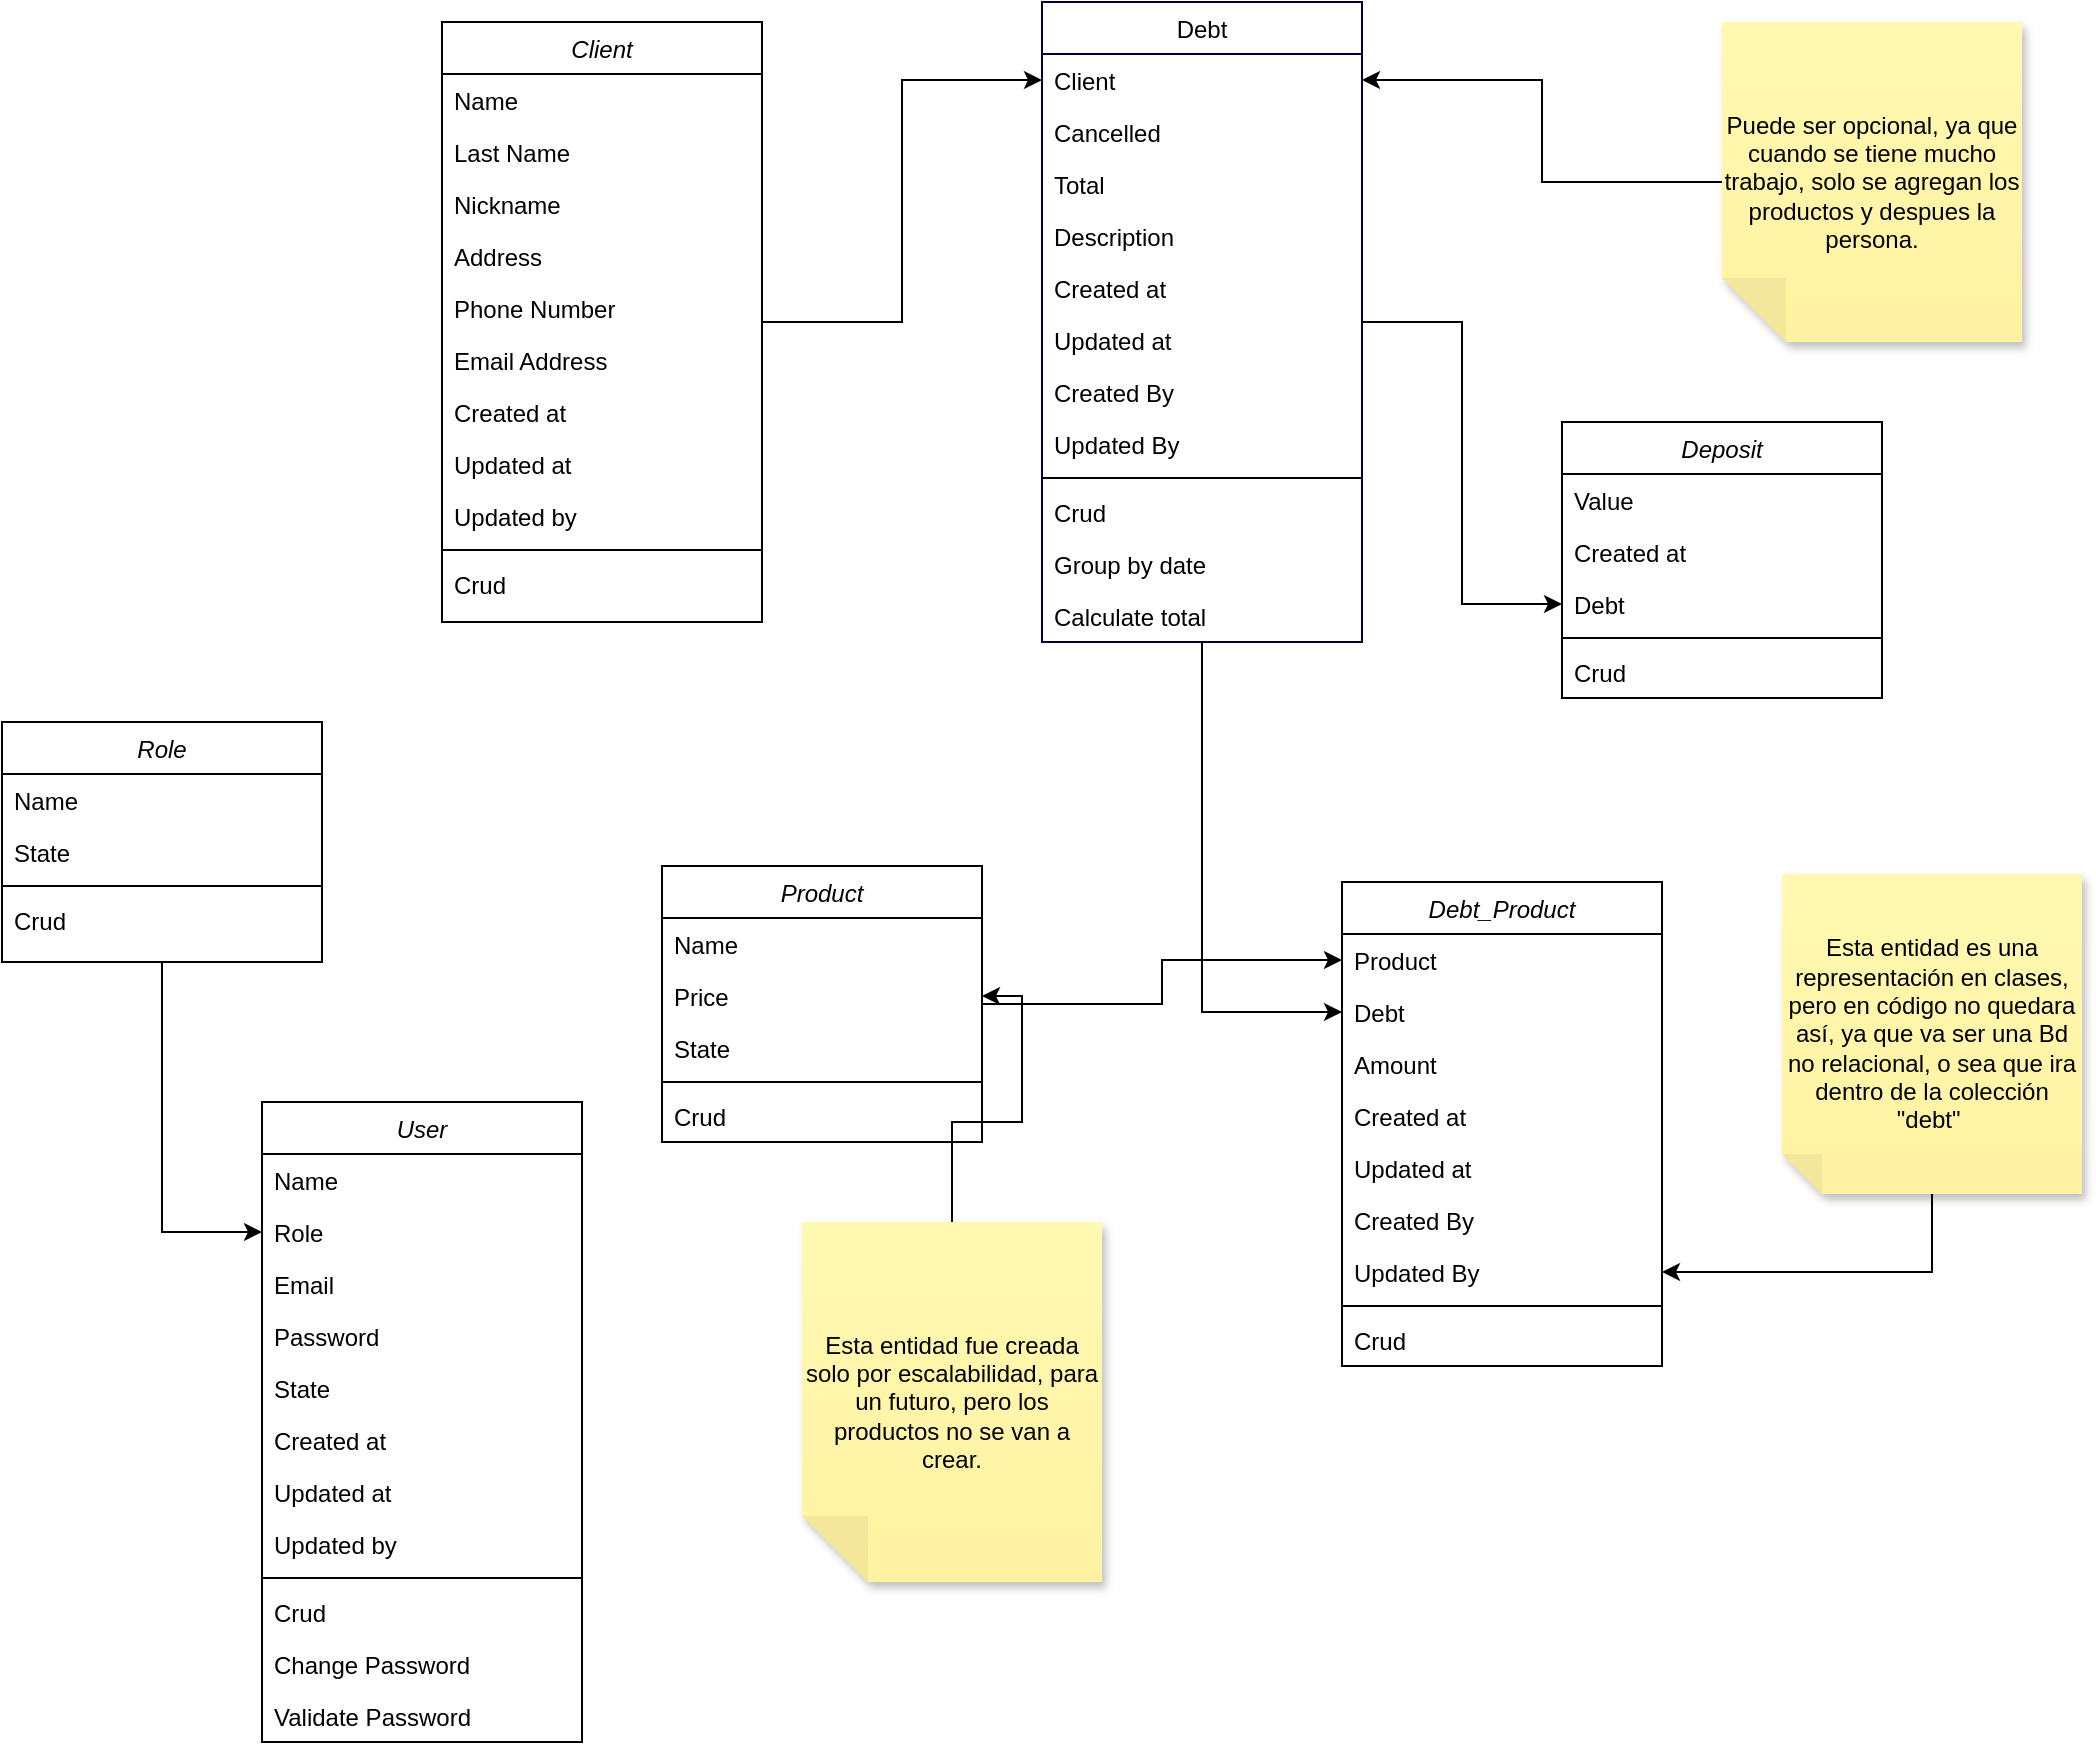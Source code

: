 <mxfile version="23.1.5" type="github">
  <diagram id="C5RBs43oDa-KdzZeNtuy" name="Page-1">
    <mxGraphModel dx="1637" dy="489" grid="1" gridSize="10" guides="1" tooltips="1" connect="1" arrows="1" fold="1" page="1" pageScale="1" pageWidth="827" pageHeight="1169" math="0" shadow="0">
      <root>
        <mxCell id="WIyWlLk6GJQsqaUBKTNV-0" />
        <mxCell id="WIyWlLk6GJQsqaUBKTNV-1" parent="WIyWlLk6GJQsqaUBKTNV-0" />
        <mxCell id="ptC6f7UqFtDOJroIUTJq-53" style="edgeStyle=orthogonalEdgeStyle;rounded=0;orthogonalLoop=1;jettySize=auto;html=1;" parent="WIyWlLk6GJQsqaUBKTNV-1" source="zkfFHV4jXpPFQw0GAbJ--0" target="ptC6f7UqFtDOJroIUTJq-52" edge="1">
          <mxGeometry relative="1" as="geometry" />
        </mxCell>
        <mxCell id="zkfFHV4jXpPFQw0GAbJ--0" value="Client" style="swimlane;fontStyle=2;align=center;verticalAlign=top;childLayout=stackLayout;horizontal=1;startSize=26;horizontalStack=0;resizeParent=1;resizeLast=0;collapsible=1;marginBottom=0;rounded=0;shadow=0;strokeWidth=1;labelBorderColor=none;" parent="WIyWlLk6GJQsqaUBKTNV-1" vertex="1">
          <mxGeometry x="20" y="30" width="160" height="300" as="geometry">
            <mxRectangle x="230" y="140" width="160" height="26" as="alternateBounds" />
          </mxGeometry>
        </mxCell>
        <mxCell id="zkfFHV4jXpPFQw0GAbJ--1" value="Name" style="text;align=left;verticalAlign=top;spacingLeft=4;spacingRight=4;overflow=hidden;rotatable=0;points=[[0,0.5],[1,0.5]];portConstraint=eastwest;labelBorderColor=none;" parent="zkfFHV4jXpPFQw0GAbJ--0" vertex="1">
          <mxGeometry y="26" width="160" height="26" as="geometry" />
        </mxCell>
        <mxCell id="ptC6f7UqFtDOJroIUTJq-22" value="Last Name" style="text;align=left;verticalAlign=top;spacingLeft=4;spacingRight=4;overflow=hidden;rotatable=0;points=[[0,0.5],[1,0.5]];portConstraint=eastwest;labelBorderColor=none;" parent="zkfFHV4jXpPFQw0GAbJ--0" vertex="1">
          <mxGeometry y="52" width="160" height="26" as="geometry" />
        </mxCell>
        <mxCell id="ptC6f7UqFtDOJroIUTJq-23" value="Nickname" style="text;align=left;verticalAlign=top;spacingLeft=4;spacingRight=4;overflow=hidden;rotatable=0;points=[[0,0.5],[1,0.5]];portConstraint=eastwest;labelBorderColor=none;" parent="zkfFHV4jXpPFQw0GAbJ--0" vertex="1">
          <mxGeometry y="78" width="160" height="26" as="geometry" />
        </mxCell>
        <mxCell id="ptC6f7UqFtDOJroIUTJq-21" value="Address" style="text;align=left;verticalAlign=top;spacingLeft=4;spacingRight=4;overflow=hidden;rotatable=0;points=[[0,0.5],[1,0.5]];portConstraint=eastwest;labelBorderColor=none;" parent="zkfFHV4jXpPFQw0GAbJ--0" vertex="1">
          <mxGeometry y="104" width="160" height="26" as="geometry" />
        </mxCell>
        <mxCell id="zkfFHV4jXpPFQw0GAbJ--2" value="Phone Number" style="text;align=left;verticalAlign=top;spacingLeft=4;spacingRight=4;overflow=hidden;rotatable=0;points=[[0,0.5],[1,0.5]];portConstraint=eastwest;rounded=0;shadow=0;html=0;labelBorderColor=none;" parent="zkfFHV4jXpPFQw0GAbJ--0" vertex="1">
          <mxGeometry y="130" width="160" height="26" as="geometry" />
        </mxCell>
        <mxCell id="zkfFHV4jXpPFQw0GAbJ--3" value="Email Address" style="text;align=left;verticalAlign=top;spacingLeft=4;spacingRight=4;overflow=hidden;rotatable=0;points=[[0,0.5],[1,0.5]];portConstraint=eastwest;rounded=0;shadow=0;html=0;labelBorderColor=none;" parent="zkfFHV4jXpPFQw0GAbJ--0" vertex="1">
          <mxGeometry y="156" width="160" height="26" as="geometry" />
        </mxCell>
        <mxCell id="ptC6f7UqFtDOJroIUTJq-24" value="Created at" style="text;align=left;verticalAlign=top;spacingLeft=4;spacingRight=4;overflow=hidden;rotatable=0;points=[[0,0.5],[1,0.5]];portConstraint=eastwest;rounded=0;shadow=0;html=0;labelBorderColor=none;" parent="zkfFHV4jXpPFQw0GAbJ--0" vertex="1">
          <mxGeometry y="182" width="160" height="26" as="geometry" />
        </mxCell>
        <mxCell id="ptC6f7UqFtDOJroIUTJq-25" value="Updated at" style="text;align=left;verticalAlign=top;spacingLeft=4;spacingRight=4;overflow=hidden;rotatable=0;points=[[0,0.5],[1,0.5]];portConstraint=eastwest;rounded=0;shadow=0;html=0;labelBorderColor=none;" parent="zkfFHV4jXpPFQw0GAbJ--0" vertex="1">
          <mxGeometry y="208" width="160" height="26" as="geometry" />
        </mxCell>
        <mxCell id="ptC6f7UqFtDOJroIUTJq-26" value="Updated by" style="text;align=left;verticalAlign=top;spacingLeft=4;spacingRight=4;overflow=hidden;rotatable=0;points=[[0,0.5],[1,0.5]];portConstraint=eastwest;rounded=0;shadow=0;html=0;labelBorderColor=none;" parent="zkfFHV4jXpPFQw0GAbJ--0" vertex="1">
          <mxGeometry y="234" width="160" height="26" as="geometry" />
        </mxCell>
        <mxCell id="zkfFHV4jXpPFQw0GAbJ--4" value="" style="line;html=1;strokeWidth=1;align=left;verticalAlign=middle;spacingTop=-1;spacingLeft=3;spacingRight=3;rotatable=0;labelPosition=right;points=[];portConstraint=eastwest;labelBorderColor=none;" parent="zkfFHV4jXpPFQw0GAbJ--0" vertex="1">
          <mxGeometry y="260" width="160" height="8" as="geometry" />
        </mxCell>
        <mxCell id="zkfFHV4jXpPFQw0GAbJ--5" value="Crud" style="text;align=left;verticalAlign=top;spacingLeft=4;spacingRight=4;overflow=hidden;rotatable=0;points=[[0,0.5],[1,0.5]];portConstraint=eastwest;labelBorderColor=none;" parent="zkfFHV4jXpPFQw0GAbJ--0" vertex="1">
          <mxGeometry y="268" width="160" height="20" as="geometry" />
        </mxCell>
        <mxCell id="ptC6f7UqFtDOJroIUTJq-71" style="edgeStyle=orthogonalEdgeStyle;rounded=0;orthogonalLoop=1;jettySize=auto;html=1;" parent="WIyWlLk6GJQsqaUBKTNV-1" source="zkfFHV4jXpPFQw0GAbJ--17" target="ptC6f7UqFtDOJroIUTJq-62" edge="1">
          <mxGeometry relative="1" as="geometry" />
        </mxCell>
        <mxCell id="RngtKaMJ1S5zORqSjzVC-7" style="edgeStyle=orthogonalEdgeStyle;rounded=0;orthogonalLoop=1;jettySize=auto;html=1;" parent="WIyWlLk6GJQsqaUBKTNV-1" source="zkfFHV4jXpPFQw0GAbJ--17" target="RngtKaMJ1S5zORqSjzVC-6" edge="1">
          <mxGeometry relative="1" as="geometry" />
        </mxCell>
        <mxCell id="zkfFHV4jXpPFQw0GAbJ--17" value="Debt" style="swimlane;fontStyle=0;align=center;verticalAlign=top;childLayout=stackLayout;horizontal=1;startSize=26;horizontalStack=0;resizeParent=1;resizeLast=0;collapsible=1;marginBottom=0;rounded=0;shadow=0;strokeWidth=1;strokeColor=#000033;labelBorderColor=none;" parent="WIyWlLk6GJQsqaUBKTNV-1" vertex="1">
          <mxGeometry x="320" y="20" width="160" height="320" as="geometry">
            <mxRectangle x="550" y="140" width="160" height="26" as="alternateBounds" />
          </mxGeometry>
        </mxCell>
        <mxCell id="ptC6f7UqFtDOJroIUTJq-52" value="Client" style="text;align=left;verticalAlign=top;spacingLeft=4;spacingRight=4;overflow=hidden;rotatable=0;points=[[0,0.5],[1,0.5]];portConstraint=eastwest;labelBorderColor=none;" parent="zkfFHV4jXpPFQw0GAbJ--17" vertex="1">
          <mxGeometry y="26" width="160" height="26" as="geometry" />
        </mxCell>
        <mxCell id="ptC6f7UqFtDOJroIUTJq-51" value="Cancelled" style="text;align=left;verticalAlign=top;spacingLeft=4;spacingRight=4;overflow=hidden;rotatable=0;points=[[0,0.5],[1,0.5]];portConstraint=eastwest;labelBorderColor=none;" parent="zkfFHV4jXpPFQw0GAbJ--17" vertex="1">
          <mxGeometry y="52" width="160" height="26" as="geometry" />
        </mxCell>
        <mxCell id="ptC6f7UqFtDOJroIUTJq-73" value="Total" style="text;align=left;verticalAlign=top;spacingLeft=4;spacingRight=4;overflow=hidden;rotatable=0;points=[[0,0.5],[1,0.5]];portConstraint=eastwest;labelBorderColor=none;" parent="zkfFHV4jXpPFQw0GAbJ--17" vertex="1">
          <mxGeometry y="78" width="160" height="26" as="geometry" />
        </mxCell>
        <mxCell id="VzjlCe5bpG1Fd6tBsfNA-0" value="Description" style="text;align=left;verticalAlign=top;spacingLeft=4;spacingRight=4;overflow=hidden;rotatable=0;points=[[0,0.5],[1,0.5]];portConstraint=eastwest;labelBorderColor=none;" parent="zkfFHV4jXpPFQw0GAbJ--17" vertex="1">
          <mxGeometry y="104" width="160" height="26" as="geometry" />
        </mxCell>
        <mxCell id="zkfFHV4jXpPFQw0GAbJ--18" value="Created at" style="text;align=left;verticalAlign=top;spacingLeft=4;spacingRight=4;overflow=hidden;rotatable=0;points=[[0,0.5],[1,0.5]];portConstraint=eastwest;labelBorderColor=none;" parent="zkfFHV4jXpPFQw0GAbJ--17" vertex="1">
          <mxGeometry y="130" width="160" height="26" as="geometry" />
        </mxCell>
        <mxCell id="zkfFHV4jXpPFQw0GAbJ--19" value="Updated at" style="text;align=left;verticalAlign=top;spacingLeft=4;spacingRight=4;overflow=hidden;rotatable=0;points=[[0,0.5],[1,0.5]];portConstraint=eastwest;rounded=0;shadow=0;html=0;labelBorderColor=none;" parent="zkfFHV4jXpPFQw0GAbJ--17" vertex="1">
          <mxGeometry y="156" width="160" height="26" as="geometry" />
        </mxCell>
        <mxCell id="zkfFHV4jXpPFQw0GAbJ--20" value="Created By" style="text;align=left;verticalAlign=top;spacingLeft=4;spacingRight=4;overflow=hidden;rotatable=0;points=[[0,0.5],[1,0.5]];portConstraint=eastwest;rounded=0;shadow=0;html=0;labelBorderColor=none;" parent="zkfFHV4jXpPFQw0GAbJ--17" vertex="1">
          <mxGeometry y="182" width="160" height="26" as="geometry" />
        </mxCell>
        <mxCell id="zkfFHV4jXpPFQw0GAbJ--21" value="Updated By" style="text;align=left;verticalAlign=top;spacingLeft=4;spacingRight=4;overflow=hidden;rotatable=0;points=[[0,0.5],[1,0.5]];portConstraint=eastwest;rounded=0;shadow=0;html=0;labelBorderColor=none;" parent="zkfFHV4jXpPFQw0GAbJ--17" vertex="1">
          <mxGeometry y="208" width="160" height="26" as="geometry" />
        </mxCell>
        <mxCell id="zkfFHV4jXpPFQw0GAbJ--23" value="" style="line;html=1;strokeWidth=1;align=left;verticalAlign=middle;spacingTop=-1;spacingLeft=3;spacingRight=3;rotatable=0;labelPosition=right;points=[];portConstraint=eastwest;labelBorderColor=none;" parent="zkfFHV4jXpPFQw0GAbJ--17" vertex="1">
          <mxGeometry y="234" width="160" height="8" as="geometry" />
        </mxCell>
        <mxCell id="zkfFHV4jXpPFQw0GAbJ--24" value="Crud" style="text;align=left;verticalAlign=top;spacingLeft=4;spacingRight=4;overflow=hidden;rotatable=0;points=[[0,0.5],[1,0.5]];portConstraint=eastwest;labelBorderColor=none;" parent="zkfFHV4jXpPFQw0GAbJ--17" vertex="1">
          <mxGeometry y="242" width="160" height="26" as="geometry" />
        </mxCell>
        <mxCell id="zkfFHV4jXpPFQw0GAbJ--25" value="Group by date" style="text;align=left;verticalAlign=top;spacingLeft=4;spacingRight=4;overflow=hidden;rotatable=0;points=[[0,0.5],[1,0.5]];portConstraint=eastwest;labelBorderColor=none;" parent="zkfFHV4jXpPFQw0GAbJ--17" vertex="1">
          <mxGeometry y="268" width="160" height="26" as="geometry" />
        </mxCell>
        <mxCell id="ptC6f7UqFtDOJroIUTJq-72" value="Calculate total" style="text;align=left;verticalAlign=top;spacingLeft=4;spacingRight=4;overflow=hidden;rotatable=0;points=[[0,0.5],[1,0.5]];portConstraint=eastwest;labelBorderColor=none;" parent="zkfFHV4jXpPFQw0GAbJ--17" vertex="1">
          <mxGeometry y="294" width="160" height="26" as="geometry" />
        </mxCell>
        <mxCell id="ptC6f7UqFtDOJroIUTJq-66" style="edgeStyle=orthogonalEdgeStyle;rounded=0;orthogonalLoop=1;jettySize=auto;html=1;" parent="WIyWlLk6GJQsqaUBKTNV-1" source="ptC6f7UqFtDOJroIUTJq-0" target="ptC6f7UqFtDOJroIUTJq-61" edge="1">
          <mxGeometry relative="1" as="geometry" />
        </mxCell>
        <mxCell id="ptC6f7UqFtDOJroIUTJq-0" value="Product" style="swimlane;fontStyle=2;align=center;verticalAlign=top;childLayout=stackLayout;horizontal=1;startSize=26;horizontalStack=0;resizeParent=1;resizeLast=0;collapsible=1;marginBottom=0;rounded=0;shadow=0;strokeWidth=1;labelBorderColor=none;" parent="WIyWlLk6GJQsqaUBKTNV-1" vertex="1">
          <mxGeometry x="130" y="452" width="160" height="138" as="geometry">
            <mxRectangle x="230" y="140" width="160" height="26" as="alternateBounds" />
          </mxGeometry>
        </mxCell>
        <mxCell id="ptC6f7UqFtDOJroIUTJq-1" value="Name" style="text;align=left;verticalAlign=top;spacingLeft=4;spacingRight=4;overflow=hidden;rotatable=0;points=[[0,0.5],[1,0.5]];portConstraint=eastwest;labelBorderColor=none;" parent="ptC6f7UqFtDOJroIUTJq-0" vertex="1">
          <mxGeometry y="26" width="160" height="26" as="geometry" />
        </mxCell>
        <mxCell id="ptC6f7UqFtDOJroIUTJq-2" value="Price" style="text;align=left;verticalAlign=top;spacingLeft=4;spacingRight=4;overflow=hidden;rotatable=0;points=[[0,0.5],[1,0.5]];portConstraint=eastwest;rounded=0;shadow=0;html=0;labelBorderColor=none;" parent="ptC6f7UqFtDOJroIUTJq-0" vertex="1">
          <mxGeometry y="52" width="160" height="26" as="geometry" />
        </mxCell>
        <mxCell id="ptC6f7UqFtDOJroIUTJq-3" value="State" style="text;align=left;verticalAlign=top;spacingLeft=4;spacingRight=4;overflow=hidden;rotatable=0;points=[[0,0.5],[1,0.5]];portConstraint=eastwest;rounded=0;shadow=0;html=0;labelBorderColor=none;" parent="ptC6f7UqFtDOJroIUTJq-0" vertex="1">
          <mxGeometry y="78" width="160" height="26" as="geometry" />
        </mxCell>
        <mxCell id="ptC6f7UqFtDOJroIUTJq-4" value="" style="line;html=1;strokeWidth=1;align=left;verticalAlign=middle;spacingTop=-1;spacingLeft=3;spacingRight=3;rotatable=0;labelPosition=right;points=[];portConstraint=eastwest;labelBorderColor=none;" parent="ptC6f7UqFtDOJroIUTJq-0" vertex="1">
          <mxGeometry y="104" width="160" height="8" as="geometry" />
        </mxCell>
        <mxCell id="ptC6f7UqFtDOJroIUTJq-5" value="Crud" style="text;align=left;verticalAlign=top;spacingLeft=4;spacingRight=4;overflow=hidden;rotatable=0;points=[[0,0.5],[1,0.5]];portConstraint=eastwest;labelBorderColor=none;" parent="ptC6f7UqFtDOJroIUTJq-0" vertex="1">
          <mxGeometry y="112" width="160" height="26" as="geometry" />
        </mxCell>
        <mxCell id="ptC6f7UqFtDOJroIUTJq-28" value="User" style="swimlane;fontStyle=2;align=center;verticalAlign=top;childLayout=stackLayout;horizontal=1;startSize=26;horizontalStack=0;resizeParent=1;resizeLast=0;collapsible=1;marginBottom=0;rounded=0;shadow=0;strokeWidth=1;labelBorderColor=none;" parent="WIyWlLk6GJQsqaUBKTNV-1" vertex="1">
          <mxGeometry x="-70" y="570" width="160" height="320" as="geometry">
            <mxRectangle x="230" y="140" width="160" height="26" as="alternateBounds" />
          </mxGeometry>
        </mxCell>
        <mxCell id="ptC6f7UqFtDOJroIUTJq-29" value="Name" style="text;align=left;verticalAlign=top;spacingLeft=4;spacingRight=4;overflow=hidden;rotatable=0;points=[[0,0.5],[1,0.5]];portConstraint=eastwest;labelBorderColor=none;" parent="ptC6f7UqFtDOJroIUTJq-28" vertex="1">
          <mxGeometry y="26" width="160" height="26" as="geometry" />
        </mxCell>
        <mxCell id="ptC6f7UqFtDOJroIUTJq-30" value="Role" style="text;align=left;verticalAlign=top;spacingLeft=4;spacingRight=4;overflow=hidden;rotatable=0;points=[[0,0.5],[1,0.5]];portConstraint=eastwest;rounded=0;shadow=0;html=0;labelBorderColor=none;" parent="ptC6f7UqFtDOJroIUTJq-28" vertex="1">
          <mxGeometry y="52" width="160" height="26" as="geometry" />
        </mxCell>
        <mxCell id="ptC6f7UqFtDOJroIUTJq-35" value="Email" style="text;align=left;verticalAlign=top;spacingLeft=4;spacingRight=4;overflow=hidden;rotatable=0;points=[[0,0.5],[1,0.5]];portConstraint=eastwest;rounded=0;shadow=0;html=0;labelBorderColor=none;" parent="ptC6f7UqFtDOJroIUTJq-28" vertex="1">
          <mxGeometry y="78" width="160" height="26" as="geometry" />
        </mxCell>
        <mxCell id="ptC6f7UqFtDOJroIUTJq-34" value="Password" style="text;align=left;verticalAlign=top;spacingLeft=4;spacingRight=4;overflow=hidden;rotatable=0;points=[[0,0.5],[1,0.5]];portConstraint=eastwest;rounded=0;shadow=0;html=0;labelBorderColor=none;" parent="ptC6f7UqFtDOJroIUTJq-28" vertex="1">
          <mxGeometry y="104" width="160" height="26" as="geometry" />
        </mxCell>
        <mxCell id="ptC6f7UqFtDOJroIUTJq-31" value="State" style="text;align=left;verticalAlign=top;spacingLeft=4;spacingRight=4;overflow=hidden;rotatable=0;points=[[0,0.5],[1,0.5]];portConstraint=eastwest;rounded=0;shadow=0;html=0;labelBorderColor=none;" parent="ptC6f7UqFtDOJroIUTJq-28" vertex="1">
          <mxGeometry y="130" width="160" height="26" as="geometry" />
        </mxCell>
        <mxCell id="ptC6f7UqFtDOJroIUTJq-44" value="Created at" style="text;align=left;verticalAlign=top;spacingLeft=4;spacingRight=4;overflow=hidden;rotatable=0;points=[[0,0.5],[1,0.5]];portConstraint=eastwest;rounded=0;shadow=0;html=0;labelBorderColor=none;" parent="ptC6f7UqFtDOJroIUTJq-28" vertex="1">
          <mxGeometry y="156" width="160" height="26" as="geometry" />
        </mxCell>
        <mxCell id="ptC6f7UqFtDOJroIUTJq-43" value="Updated at" style="text;align=left;verticalAlign=top;spacingLeft=4;spacingRight=4;overflow=hidden;rotatable=0;points=[[0,0.5],[1,0.5]];portConstraint=eastwest;rounded=0;shadow=0;html=0;labelBorderColor=none;" parent="ptC6f7UqFtDOJroIUTJq-28" vertex="1">
          <mxGeometry y="182" width="160" height="26" as="geometry" />
        </mxCell>
        <mxCell id="ptC6f7UqFtDOJroIUTJq-42" value="Updated by" style="text;align=left;verticalAlign=top;spacingLeft=4;spacingRight=4;overflow=hidden;rotatable=0;points=[[0,0.5],[1,0.5]];portConstraint=eastwest;rounded=0;shadow=0;html=0;labelBorderColor=none;" parent="ptC6f7UqFtDOJroIUTJq-28" vertex="1">
          <mxGeometry y="208" width="160" height="26" as="geometry" />
        </mxCell>
        <mxCell id="ptC6f7UqFtDOJroIUTJq-32" value="" style="line;html=1;strokeWidth=1;align=left;verticalAlign=middle;spacingTop=-1;spacingLeft=3;spacingRight=3;rotatable=0;labelPosition=right;points=[];portConstraint=eastwest;labelBorderColor=none;" parent="ptC6f7UqFtDOJroIUTJq-28" vertex="1">
          <mxGeometry y="234" width="160" height="8" as="geometry" />
        </mxCell>
        <mxCell id="ptC6f7UqFtDOJroIUTJq-33" value="Crud" style="text;align=left;verticalAlign=top;spacingLeft=4;spacingRight=4;overflow=hidden;rotatable=0;points=[[0,0.5],[1,0.5]];portConstraint=eastwest;labelBorderColor=none;" parent="ptC6f7UqFtDOJroIUTJq-28" vertex="1">
          <mxGeometry y="242" width="160" height="26" as="geometry" />
        </mxCell>
        <mxCell id="ptC6f7UqFtDOJroIUTJq-49" value="Change Password" style="text;align=left;verticalAlign=top;spacingLeft=4;spacingRight=4;overflow=hidden;rotatable=0;points=[[0,0.5],[1,0.5]];portConstraint=eastwest;labelBorderColor=none;" parent="ptC6f7UqFtDOJroIUTJq-28" vertex="1">
          <mxGeometry y="268" width="160" height="26" as="geometry" />
        </mxCell>
        <mxCell id="ptC6f7UqFtDOJroIUTJq-50" value="Validate Password" style="text;align=left;verticalAlign=top;spacingLeft=4;spacingRight=4;overflow=hidden;rotatable=0;points=[[0,0.5],[1,0.5]];portConstraint=eastwest;labelBorderColor=none;" parent="ptC6f7UqFtDOJroIUTJq-28" vertex="1">
          <mxGeometry y="294" width="160" height="26" as="geometry" />
        </mxCell>
        <mxCell id="ptC6f7UqFtDOJroIUTJq-48" value="" style="edgeStyle=orthogonalEdgeStyle;rounded=0;orthogonalLoop=1;jettySize=auto;html=1;" parent="WIyWlLk6GJQsqaUBKTNV-1" source="ptC6f7UqFtDOJroIUTJq-36" target="ptC6f7UqFtDOJroIUTJq-30" edge="1">
          <mxGeometry relative="1" as="geometry">
            <mxPoint x="-90" y="566" as="targetPoint" />
          </mxGeometry>
        </mxCell>
        <mxCell id="ptC6f7UqFtDOJroIUTJq-36" value="Role" style="swimlane;fontStyle=2;align=center;verticalAlign=top;childLayout=stackLayout;horizontal=1;startSize=26;horizontalStack=0;resizeParent=1;resizeLast=0;collapsible=1;marginBottom=0;rounded=0;shadow=0;strokeWidth=1;labelBorderColor=none;" parent="WIyWlLk6GJQsqaUBKTNV-1" vertex="1">
          <mxGeometry x="-200" y="380" width="160" height="120" as="geometry">
            <mxRectangle x="230" y="140" width="160" height="26" as="alternateBounds" />
          </mxGeometry>
        </mxCell>
        <mxCell id="ptC6f7UqFtDOJroIUTJq-37" value="Name" style="text;align=left;verticalAlign=top;spacingLeft=4;spacingRight=4;overflow=hidden;rotatable=0;points=[[0,0.5],[1,0.5]];portConstraint=eastwest;labelBorderColor=none;" parent="ptC6f7UqFtDOJroIUTJq-36" vertex="1">
          <mxGeometry y="26" width="160" height="26" as="geometry" />
        </mxCell>
        <mxCell id="ptC6f7UqFtDOJroIUTJq-39" value="State" style="text;align=left;verticalAlign=top;spacingLeft=4;spacingRight=4;overflow=hidden;rotatable=0;points=[[0,0.5],[1,0.5]];portConstraint=eastwest;rounded=0;shadow=0;html=0;labelBorderColor=none;" parent="ptC6f7UqFtDOJroIUTJq-36" vertex="1">
          <mxGeometry y="52" width="160" height="26" as="geometry" />
        </mxCell>
        <mxCell id="ptC6f7UqFtDOJroIUTJq-40" value="" style="line;html=1;strokeWidth=1;align=left;verticalAlign=middle;spacingTop=-1;spacingLeft=3;spacingRight=3;rotatable=0;labelPosition=right;points=[];portConstraint=eastwest;labelBorderColor=none;" parent="ptC6f7UqFtDOJroIUTJq-36" vertex="1">
          <mxGeometry y="78" width="160" height="8" as="geometry" />
        </mxCell>
        <mxCell id="ptC6f7UqFtDOJroIUTJq-41" value="Crud" style="text;align=left;verticalAlign=top;spacingLeft=4;spacingRight=4;overflow=hidden;rotatable=0;points=[[0,0.5],[1,0.5]];portConstraint=eastwest;labelBorderColor=none;" parent="ptC6f7UqFtDOJroIUTJq-36" vertex="1">
          <mxGeometry y="86" width="160" height="30" as="geometry" />
        </mxCell>
        <mxCell id="ptC6f7UqFtDOJroIUTJq-57" style="edgeStyle=orthogonalEdgeStyle;rounded=0;orthogonalLoop=1;jettySize=auto;html=1;" parent="WIyWlLk6GJQsqaUBKTNV-1" source="ptC6f7UqFtDOJroIUTJq-56" target="ptC6f7UqFtDOJroIUTJq-52" edge="1">
          <mxGeometry relative="1" as="geometry" />
        </mxCell>
        <mxCell id="ptC6f7UqFtDOJroIUTJq-56" value="Puede ser opcional, ya que cuando se tiene mucho trabajo, solo se agregan los productos y despues la persona." style="shape=note;whiteSpace=wrap;html=1;backgroundOutline=1;fontColor=#000000;darkOpacity=0.05;fillColor=#FFF9B2;strokeColor=none;fillStyle=solid;direction=west;gradientDirection=north;gradientColor=#FFF2A1;shadow=1;size=32;pointerEvents=1;" parent="WIyWlLk6GJQsqaUBKTNV-1" vertex="1">
          <mxGeometry x="660" y="30" width="150" height="160" as="geometry" />
        </mxCell>
        <mxCell id="ptC6f7UqFtDOJroIUTJq-59" style="edgeStyle=orthogonalEdgeStyle;rounded=0;orthogonalLoop=1;jettySize=auto;html=1;entryX=1;entryY=0.5;entryDx=0;entryDy=0;" parent="WIyWlLk6GJQsqaUBKTNV-1" source="ptC6f7UqFtDOJroIUTJq-58" target="ptC6f7UqFtDOJroIUTJq-2" edge="1">
          <mxGeometry relative="1" as="geometry">
            <mxPoint x="440.0" y="550" as="targetPoint" />
          </mxGeometry>
        </mxCell>
        <mxCell id="ptC6f7UqFtDOJroIUTJq-58" value="Esta entidad fue creada solo por escalabilidad, para un futuro, pero los productos no se van a crear." style="shape=note;whiteSpace=wrap;html=1;backgroundOutline=1;fontColor=#000000;darkOpacity=0.05;fillColor=#FFF9B2;strokeColor=none;fillStyle=solid;direction=west;gradientDirection=north;gradientColor=#FFF2A1;shadow=1;size=33;pointerEvents=1;" parent="WIyWlLk6GJQsqaUBKTNV-1" vertex="1">
          <mxGeometry x="200" y="630" width="150" height="180" as="geometry" />
        </mxCell>
        <mxCell id="ptC6f7UqFtDOJroIUTJq-60" value="Debt_Product" style="swimlane;fontStyle=2;align=center;verticalAlign=top;childLayout=stackLayout;horizontal=1;startSize=26;horizontalStack=0;resizeParent=1;resizeLast=0;collapsible=1;marginBottom=0;rounded=0;shadow=0;strokeWidth=1;labelBorderColor=none;" parent="WIyWlLk6GJQsqaUBKTNV-1" vertex="1">
          <mxGeometry x="470" y="460" width="160" height="242" as="geometry">
            <mxRectangle x="230" y="140" width="160" height="26" as="alternateBounds" />
          </mxGeometry>
        </mxCell>
        <mxCell id="ptC6f7UqFtDOJroIUTJq-61" value="Product" style="text;align=left;verticalAlign=top;spacingLeft=4;spacingRight=4;overflow=hidden;rotatable=0;points=[[0,0.5],[1,0.5]];portConstraint=eastwest;labelBorderColor=none;" parent="ptC6f7UqFtDOJroIUTJq-60" vertex="1">
          <mxGeometry y="26" width="160" height="26" as="geometry" />
        </mxCell>
        <mxCell id="ptC6f7UqFtDOJroIUTJq-62" value="Debt" style="text;align=left;verticalAlign=top;spacingLeft=4;spacingRight=4;overflow=hidden;rotatable=0;points=[[0,0.5],[1,0.5]];portConstraint=eastwest;rounded=0;shadow=0;html=0;labelBorderColor=none;" parent="ptC6f7UqFtDOJroIUTJq-60" vertex="1">
          <mxGeometry y="52" width="160" height="26" as="geometry" />
        </mxCell>
        <mxCell id="21WZhFu7Mv_t2jdX94zf-1" value="Amount" style="text;align=left;verticalAlign=top;spacingLeft=4;spacingRight=4;overflow=hidden;rotatable=0;points=[[0,0.5],[1,0.5]];portConstraint=eastwest;rounded=0;shadow=0;html=0;labelBorderColor=none;" vertex="1" parent="ptC6f7UqFtDOJroIUTJq-60">
          <mxGeometry y="78" width="160" height="26" as="geometry" />
        </mxCell>
        <mxCell id="ptC6f7UqFtDOJroIUTJq-63" value="Created at" style="text;align=left;verticalAlign=top;spacingLeft=4;spacingRight=4;overflow=hidden;rotatable=0;points=[[0,0.5],[1,0.5]];portConstraint=eastwest;rounded=0;shadow=0;html=0;labelBorderColor=none;" parent="ptC6f7UqFtDOJroIUTJq-60" vertex="1">
          <mxGeometry y="104" width="160" height="26" as="geometry" />
        </mxCell>
        <mxCell id="ptC6f7UqFtDOJroIUTJq-69" value="Updated at" style="text;align=left;verticalAlign=top;spacingLeft=4;spacingRight=4;overflow=hidden;rotatable=0;points=[[0,0.5],[1,0.5]];portConstraint=eastwest;rounded=0;shadow=0;html=0;labelBorderColor=none;" parent="ptC6f7UqFtDOJroIUTJq-60" vertex="1">
          <mxGeometry y="130" width="160" height="26" as="geometry" />
        </mxCell>
        <mxCell id="ptC6f7UqFtDOJroIUTJq-68" value="Created By" style="text;align=left;verticalAlign=top;spacingLeft=4;spacingRight=4;overflow=hidden;rotatable=0;points=[[0,0.5],[1,0.5]];portConstraint=eastwest;rounded=0;shadow=0;html=0;labelBorderColor=none;" parent="ptC6f7UqFtDOJroIUTJq-60" vertex="1">
          <mxGeometry y="156" width="160" height="26" as="geometry" />
        </mxCell>
        <mxCell id="ptC6f7UqFtDOJroIUTJq-67" value="Updated By" style="text;align=left;verticalAlign=top;spacingLeft=4;spacingRight=4;overflow=hidden;rotatable=0;points=[[0,0.5],[1,0.5]];portConstraint=eastwest;rounded=0;shadow=0;html=0;labelBorderColor=none;" parent="ptC6f7UqFtDOJroIUTJq-60" vertex="1">
          <mxGeometry y="182" width="160" height="26" as="geometry" />
        </mxCell>
        <mxCell id="ptC6f7UqFtDOJroIUTJq-64" value="" style="line;html=1;strokeWidth=1;align=left;verticalAlign=middle;spacingTop=-1;spacingLeft=3;spacingRight=3;rotatable=0;labelPosition=right;points=[];portConstraint=eastwest;labelBorderColor=none;" parent="ptC6f7UqFtDOJroIUTJq-60" vertex="1">
          <mxGeometry y="208" width="160" height="8" as="geometry" />
        </mxCell>
        <mxCell id="ptC6f7UqFtDOJroIUTJq-65" value="Crud" style="text;align=left;verticalAlign=top;spacingLeft=4;spacingRight=4;overflow=hidden;rotatable=0;points=[[0,0.5],[1,0.5]];portConstraint=eastwest;labelBorderColor=none;" parent="ptC6f7UqFtDOJroIUTJq-60" vertex="1">
          <mxGeometry y="216" width="160" height="26" as="geometry" />
        </mxCell>
        <mxCell id="ptC6f7UqFtDOJroIUTJq-76" style="edgeStyle=orthogonalEdgeStyle;rounded=0;orthogonalLoop=1;jettySize=auto;html=1;entryX=1;entryY=0.5;entryDx=0;entryDy=0;" parent="WIyWlLk6GJQsqaUBKTNV-1" source="ptC6f7UqFtDOJroIUTJq-75" target="ptC6f7UqFtDOJroIUTJq-67" edge="1">
          <mxGeometry relative="1" as="geometry" />
        </mxCell>
        <mxCell id="ptC6f7UqFtDOJroIUTJq-75" value="Esta entidad es una representación en clases, pero en código no quedara así, ya que va ser una Bd no relacional, o sea que ira dentro de la colección &quot;debt&quot;&amp;nbsp;" style="shape=note;whiteSpace=wrap;html=1;backgroundOutline=1;fontColor=#000000;darkOpacity=0.05;fillColor=#FFF9B2;strokeColor=none;fillStyle=solid;direction=west;gradientDirection=north;gradientColor=#FFF2A1;shadow=1;size=20;pointerEvents=1;" parent="WIyWlLk6GJQsqaUBKTNV-1" vertex="1">
          <mxGeometry x="690" y="456" width="150" height="160" as="geometry" />
        </mxCell>
        <mxCell id="RngtKaMJ1S5zORqSjzVC-0" value="Deposit" style="swimlane;fontStyle=2;align=center;verticalAlign=top;childLayout=stackLayout;horizontal=1;startSize=26;horizontalStack=0;resizeParent=1;resizeLast=0;collapsible=1;marginBottom=0;rounded=0;shadow=0;strokeWidth=1;labelBorderColor=none;" parent="WIyWlLk6GJQsqaUBKTNV-1" vertex="1">
          <mxGeometry x="580" y="230" width="160" height="138" as="geometry">
            <mxRectangle x="230" y="140" width="160" height="26" as="alternateBounds" />
          </mxGeometry>
        </mxCell>
        <mxCell id="RngtKaMJ1S5zORqSjzVC-1" value="Value" style="text;align=left;verticalAlign=top;spacingLeft=4;spacingRight=4;overflow=hidden;rotatable=0;points=[[0,0.5],[1,0.5]];portConstraint=eastwest;labelBorderColor=none;" parent="RngtKaMJ1S5zORqSjzVC-0" vertex="1">
          <mxGeometry y="26" width="160" height="26" as="geometry" />
        </mxCell>
        <mxCell id="RngtKaMJ1S5zORqSjzVC-2" value="Created at" style="text;align=left;verticalAlign=top;spacingLeft=4;spacingRight=4;overflow=hidden;rotatable=0;points=[[0,0.5],[1,0.5]];portConstraint=eastwest;rounded=0;shadow=0;html=0;labelBorderColor=none;" parent="RngtKaMJ1S5zORqSjzVC-0" vertex="1">
          <mxGeometry y="52" width="160" height="26" as="geometry" />
        </mxCell>
        <mxCell id="RngtKaMJ1S5zORqSjzVC-6" value="Debt" style="text;align=left;verticalAlign=top;spacingLeft=4;spacingRight=4;overflow=hidden;rotatable=0;points=[[0,0.5],[1,0.5]];portConstraint=eastwest;rounded=0;shadow=0;html=0;labelBorderColor=none;" parent="RngtKaMJ1S5zORqSjzVC-0" vertex="1">
          <mxGeometry y="78" width="160" height="26" as="geometry" />
        </mxCell>
        <mxCell id="RngtKaMJ1S5zORqSjzVC-4" value="" style="line;html=1;strokeWidth=1;align=left;verticalAlign=middle;spacingTop=-1;spacingLeft=3;spacingRight=3;rotatable=0;labelPosition=right;points=[];portConstraint=eastwest;labelBorderColor=none;" parent="RngtKaMJ1S5zORqSjzVC-0" vertex="1">
          <mxGeometry y="104" width="160" height="8" as="geometry" />
        </mxCell>
        <mxCell id="RngtKaMJ1S5zORqSjzVC-5" value="Crud" style="text;align=left;verticalAlign=top;spacingLeft=4;spacingRight=4;overflow=hidden;rotatable=0;points=[[0,0.5],[1,0.5]];portConstraint=eastwest;labelBorderColor=none;" parent="RngtKaMJ1S5zORqSjzVC-0" vertex="1">
          <mxGeometry y="112" width="160" height="26" as="geometry" />
        </mxCell>
      </root>
    </mxGraphModel>
  </diagram>
</mxfile>
